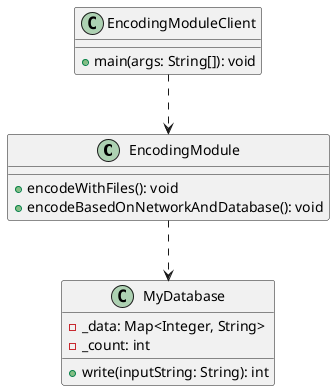 @startuml

class EncodingModule {
    + encodeWithFiles(): void
    + encodeBasedOnNetworkAndDatabase(): void
}

class EncodingModuleClient {
    + main(args: String[]): void
}

class MyDatabase {
    - _data: Map<Integer, String>
    - _count: int
    + write(inputString: String): int
}

EncodingModule ..> MyDatabase
EncodingModuleClient ..> EncodingModule

@enduml

